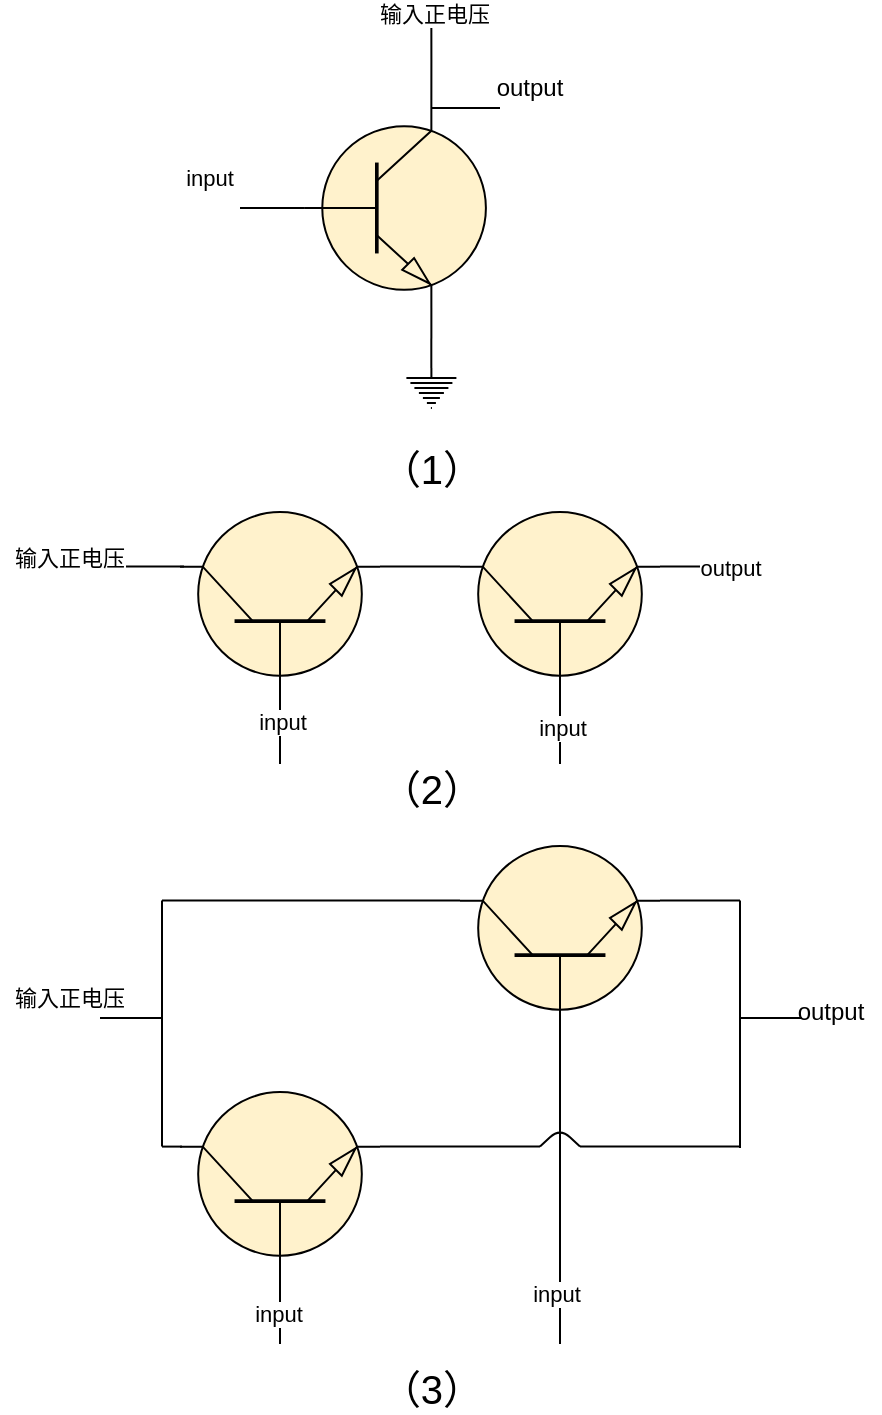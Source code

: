 <mxfile version="13.9.2" type="github">
  <diagram id="jFcEyuDrSQIgBu0H3Bs7" name="第 1 页">
    <mxGraphModel dx="1527" dy="981" grid="1" gridSize="10" guides="1" tooltips="1" connect="1" arrows="1" fold="1" page="1" pageScale="1" pageWidth="827" pageHeight="1169" math="0" shadow="0">
      <root>
        <mxCell id="0" />
        <mxCell id="1" parent="0" />
        <mxCell id="eG7onB4RgxSl1z6h0Bb2-2" style="edgeStyle=orthogonalEdgeStyle;rounded=0;orthogonalLoop=1;jettySize=auto;html=1;exitX=0.7;exitY=0;exitDx=0;exitDy=0;exitPerimeter=0;endArrow=none;endFill=0;" edge="1" parent="1" source="eG7onB4RgxSl1z6h0Bb2-1">
          <mxGeometry relative="1" as="geometry">
            <mxPoint x="335.667" y="120" as="targetPoint" />
          </mxGeometry>
        </mxCell>
        <mxCell id="eG7onB4RgxSl1z6h0Bb2-48" value="输入正电压" style="edgeLabel;html=1;align=center;verticalAlign=middle;resizable=0;points=[];" vertex="1" connectable="0" parent="eG7onB4RgxSl1z6h0Bb2-2">
          <mxGeometry x="0.899" y="-1" relative="1" as="geometry">
            <mxPoint as="offset" />
          </mxGeometry>
        </mxCell>
        <mxCell id="eG7onB4RgxSl1z6h0Bb2-4" style="edgeStyle=orthogonalEdgeStyle;rounded=0;orthogonalLoop=1;jettySize=auto;html=1;exitX=0.7;exitY=0;exitDx=0;exitDy=0;exitPerimeter=0;endArrow=none;endFill=0;" edge="1" parent="1" source="eG7onB4RgxSl1z6h0Bb2-1">
          <mxGeometry relative="1" as="geometry">
            <mxPoint x="370" y="170" as="targetPoint" />
          </mxGeometry>
        </mxCell>
        <mxCell id="eG7onB4RgxSl1z6h0Bb2-5" style="edgeStyle=orthogonalEdgeStyle;rounded=0;orthogonalLoop=1;jettySize=auto;html=1;exitX=0.7;exitY=1;exitDx=0;exitDy=0;exitPerimeter=0;endArrow=none;endFill=0;" edge="1" parent="1" source="eG7onB4RgxSl1z6h0Bb2-1">
          <mxGeometry relative="1" as="geometry">
            <mxPoint x="335.667" y="300" as="targetPoint" />
          </mxGeometry>
        </mxCell>
        <mxCell id="eG7onB4RgxSl1z6h0Bb2-6" style="edgeStyle=orthogonalEdgeStyle;rounded=0;orthogonalLoop=1;jettySize=auto;html=1;exitX=0;exitY=0.5;exitDx=0;exitDy=0;exitPerimeter=0;endArrow=none;endFill=0;" edge="1" parent="1" source="eG7onB4RgxSl1z6h0Bb2-1">
          <mxGeometry relative="1" as="geometry">
            <mxPoint x="240" y="220" as="targetPoint" />
          </mxGeometry>
        </mxCell>
        <mxCell id="eG7onB4RgxSl1z6h0Bb2-1" value="" style="verticalLabelPosition=bottom;shadow=0;dashed=0;align=center;html=1;verticalAlign=top;shape=mxgraph.electrical.transistors.npn_transistor_1;fillColor=#FFF2CC;" vertex="1" parent="1">
          <mxGeometry x="270" y="170" width="95" height="100" as="geometry" />
        </mxCell>
        <mxCell id="eG7onB4RgxSl1z6h0Bb2-7" value="" style="pointerEvents=1;verticalLabelPosition=bottom;shadow=0;dashed=0;align=center;html=1;verticalAlign=top;shape=mxgraph.electrical.signal_sources.protective_earth;" vertex="1" parent="1">
          <mxGeometry x="323.2" y="300" width="25" height="20" as="geometry" />
        </mxCell>
        <mxCell id="eG7onB4RgxSl1z6h0Bb2-22" style="edgeStyle=orthogonalEdgeStyle;rounded=0;orthogonalLoop=1;jettySize=auto;html=1;exitX=0;exitY=0.5;exitDx=0;exitDy=0;exitPerimeter=0;endArrow=none;endFill=0;" edge="1" parent="1">
          <mxGeometry relative="1" as="geometry">
            <mxPoint x="260" y="498" as="targetPoint" />
            <mxPoint x="260" y="463" as="sourcePoint" />
          </mxGeometry>
        </mxCell>
        <mxCell id="eG7onB4RgxSl1z6h0Bb2-25" value="input" style="edgeLabel;html=1;align=center;verticalAlign=middle;resizable=0;points=[];" vertex="1" connectable="0" parent="eG7onB4RgxSl1z6h0Bb2-22">
          <mxGeometry x="-0.216" y="1" relative="1" as="geometry">
            <mxPoint as="offset" />
          </mxGeometry>
        </mxCell>
        <mxCell id="eG7onB4RgxSl1z6h0Bb2-8" value="" style="verticalLabelPosition=bottom;shadow=0;dashed=0;align=center;html=1;verticalAlign=top;shape=mxgraph.electrical.transistors.npn_transistor_1;direction=north;fillColor=#FFF2CC;" vertex="1" parent="1">
          <mxGeometry x="210" y="370" width="100" height="95" as="geometry" />
        </mxCell>
        <mxCell id="eG7onB4RgxSl1z6h0Bb2-15" style="edgeStyle=orthogonalEdgeStyle;rounded=0;orthogonalLoop=1;jettySize=auto;html=1;exitX=0;exitY=0.5;exitDx=0;exitDy=0;exitPerimeter=0;endArrow=none;endFill=0;" edge="1" parent="1">
          <mxGeometry relative="1" as="geometry">
            <mxPoint x="179.95" y="399.3" as="targetPoint" />
            <mxPoint x="211.995" y="399.3" as="sourcePoint" />
          </mxGeometry>
        </mxCell>
        <mxCell id="eG7onB4RgxSl1z6h0Bb2-23" style="edgeStyle=orthogonalEdgeStyle;rounded=0;orthogonalLoop=1;jettySize=auto;html=1;exitX=0;exitY=0.5;exitDx=0;exitDy=0;exitPerimeter=0;endArrow=none;endFill=0;" edge="1" parent="1">
          <mxGeometry relative="1" as="geometry">
            <mxPoint x="400" y="498" as="targetPoint" />
            <mxPoint x="400" y="463" as="sourcePoint" />
          </mxGeometry>
        </mxCell>
        <mxCell id="eG7onB4RgxSl1z6h0Bb2-24" value="input" style="edgeLabel;html=1;align=center;verticalAlign=middle;resizable=0;points=[];" vertex="1" connectable="0" parent="eG7onB4RgxSl1z6h0Bb2-23">
          <mxGeometry x="-0.053" y="1" relative="1" as="geometry">
            <mxPoint as="offset" />
          </mxGeometry>
        </mxCell>
        <mxCell id="eG7onB4RgxSl1z6h0Bb2-16" value="" style="verticalLabelPosition=bottom;shadow=0;dashed=0;align=center;html=1;verticalAlign=top;shape=mxgraph.electrical.transistors.npn_transistor_1;direction=north;fillColor=#FFF2CC;" vertex="1" parent="1">
          <mxGeometry x="350" y="370" width="100" height="95" as="geometry" />
        </mxCell>
        <mxCell id="eG7onB4RgxSl1z6h0Bb2-18" style="edgeStyle=orthogonalEdgeStyle;rounded=0;orthogonalLoop=1;jettySize=auto;html=1;endArrow=none;endFill=0;" edge="1" parent="1">
          <mxGeometry relative="1" as="geometry">
            <mxPoint x="310" y="399.3" as="targetPoint" />
            <mxPoint x="350" y="399.3" as="sourcePoint" />
            <Array as="points">
              <mxPoint x="330" y="400" />
            </Array>
          </mxGeometry>
        </mxCell>
        <mxCell id="eG7onB4RgxSl1z6h0Bb2-19" style="edgeStyle=orthogonalEdgeStyle;rounded=0;orthogonalLoop=1;jettySize=auto;html=1;endArrow=none;endFill=0;" edge="1" parent="1">
          <mxGeometry relative="1" as="geometry">
            <mxPoint x="450" y="399.3" as="targetPoint" />
            <mxPoint x="490" y="399.3" as="sourcePoint" />
            <Array as="points">
              <mxPoint x="470" y="400" />
              <mxPoint x="470" y="400" />
            </Array>
          </mxGeometry>
        </mxCell>
        <mxCell id="eG7onB4RgxSl1z6h0Bb2-28" value="output" style="edgeLabel;html=1;align=center;verticalAlign=middle;resizable=0;points=[];" vertex="1" connectable="0" parent="eG7onB4RgxSl1z6h0Bb2-19">
          <mxGeometry y="15" relative="1" as="geometry">
            <mxPoint x="15" y="-15" as="offset" />
          </mxGeometry>
        </mxCell>
        <mxCell id="eG7onB4RgxSl1z6h0Bb2-27" value="&lt;span style=&quot;font-size: 11px ; background-color: rgb(255 , 255 , 255)&quot;&gt;输入正电压&lt;/span&gt;" style="text;html=1;strokeColor=none;fillColor=none;align=center;verticalAlign=middle;whiteSpace=wrap;rounded=0;" vertex="1" parent="1">
          <mxGeometry x="120" y="380" width="70" height="30" as="geometry" />
        </mxCell>
        <mxCell id="eG7onB4RgxSl1z6h0Bb2-37" style="edgeStyle=orthogonalEdgeStyle;rounded=0;orthogonalLoop=1;jettySize=auto;html=1;exitX=0;exitY=0.5;exitDx=0;exitDy=0;exitPerimeter=0;endArrow=none;endFill=0;" edge="1" parent="1">
          <mxGeometry relative="1" as="geometry">
            <mxPoint x="260" y="788" as="targetPoint" />
            <mxPoint x="260" y="753" as="sourcePoint" />
          </mxGeometry>
        </mxCell>
        <mxCell id="eG7onB4RgxSl1z6h0Bb2-52" value="input" style="edgeLabel;html=1;align=center;verticalAlign=middle;resizable=0;points=[];" vertex="1" connectable="0" parent="eG7onB4RgxSl1z6h0Bb2-37">
          <mxGeometry x="0.15" y="-1" relative="1" as="geometry">
            <mxPoint as="offset" />
          </mxGeometry>
        </mxCell>
        <mxCell id="eG7onB4RgxSl1z6h0Bb2-29" value="" style="verticalLabelPosition=bottom;shadow=0;dashed=0;align=center;html=1;verticalAlign=top;shape=mxgraph.electrical.transistors.npn_transistor_1;direction=north;fillColor=#FFF2CC;" vertex="1" parent="1">
          <mxGeometry x="210" y="660" width="100" height="95" as="geometry" />
        </mxCell>
        <mxCell id="eG7onB4RgxSl1z6h0Bb2-36" style="edgeStyle=orthogonalEdgeStyle;rounded=0;orthogonalLoop=1;jettySize=auto;html=1;exitX=0;exitY=0.5;exitDx=0;exitDy=0;exitPerimeter=0;endArrow=none;endFill=0;" edge="1" parent="1">
          <mxGeometry relative="1" as="geometry">
            <mxPoint x="400" y="788" as="targetPoint" />
            <mxPoint x="400" y="630" as="sourcePoint" />
          </mxGeometry>
        </mxCell>
        <mxCell id="eG7onB4RgxSl1z6h0Bb2-53" value="input" style="edgeLabel;html=1;align=center;verticalAlign=middle;resizable=0;points=[];" vertex="1" connectable="0" parent="eG7onB4RgxSl1z6h0Bb2-36">
          <mxGeometry x="0.678" y="-2" relative="1" as="geometry">
            <mxPoint as="offset" />
          </mxGeometry>
        </mxCell>
        <mxCell id="eG7onB4RgxSl1z6h0Bb2-30" value="" style="verticalLabelPosition=bottom;shadow=0;dashed=0;align=center;html=1;verticalAlign=top;shape=mxgraph.electrical.transistors.npn_transistor_1;direction=north;fillColor=#FFF2CC;" vertex="1" parent="1">
          <mxGeometry x="350" y="537" width="100" height="95" as="geometry" />
        </mxCell>
        <mxCell id="eG7onB4RgxSl1z6h0Bb2-32" value="" style="endArrow=none;html=1;" edge="1" parent="1">
          <mxGeometry width="50" height="50" relative="1" as="geometry">
            <mxPoint x="201" y="566.3" as="sourcePoint" />
            <mxPoint x="350" y="566.3" as="targetPoint" />
          </mxGeometry>
        </mxCell>
        <mxCell id="eG7onB4RgxSl1z6h0Bb2-33" value="" style="endArrow=none;html=1;" edge="1" parent="1">
          <mxGeometry width="50" height="50" relative="1" as="geometry">
            <mxPoint x="201" y="689.3" as="sourcePoint" />
            <mxPoint x="211" y="689.3" as="targetPoint" />
          </mxGeometry>
        </mxCell>
        <mxCell id="eG7onB4RgxSl1z6h0Bb2-34" value="" style="endArrow=none;html=1;" edge="1" parent="1">
          <mxGeometry width="50" height="50" relative="1" as="geometry">
            <mxPoint x="201" y="689.3" as="sourcePoint" />
            <mxPoint x="201" y="566.3" as="targetPoint" />
          </mxGeometry>
        </mxCell>
        <mxCell id="eG7onB4RgxSl1z6h0Bb2-35" value="" style="endArrow=none;html=1;" edge="1" parent="1">
          <mxGeometry width="50" height="50" relative="1" as="geometry">
            <mxPoint x="170" y="625" as="sourcePoint" />
            <mxPoint x="201" y="625" as="targetPoint" />
          </mxGeometry>
        </mxCell>
        <mxCell id="eG7onB4RgxSl1z6h0Bb2-39" value="" style="endArrow=none;html=1;" edge="1" parent="1">
          <mxGeometry width="50" height="50" relative="1" as="geometry">
            <mxPoint x="390" y="689.3" as="sourcePoint" />
            <mxPoint x="410" y="689.3" as="targetPoint" />
            <Array as="points">
              <mxPoint x="400" y="680" />
            </Array>
          </mxGeometry>
        </mxCell>
        <mxCell id="eG7onB4RgxSl1z6h0Bb2-40" value="" style="endArrow=none;html=1;" edge="1" parent="1">
          <mxGeometry width="50" height="50" relative="1" as="geometry">
            <mxPoint x="310" y="689.3" as="sourcePoint" />
            <mxPoint x="390" y="689.3" as="targetPoint" />
          </mxGeometry>
        </mxCell>
        <mxCell id="eG7onB4RgxSl1z6h0Bb2-41" value="" style="endArrow=none;html=1;" edge="1" parent="1">
          <mxGeometry width="50" height="50" relative="1" as="geometry">
            <mxPoint x="410" y="689.3" as="sourcePoint" />
            <mxPoint x="490" y="689.3" as="targetPoint" />
          </mxGeometry>
        </mxCell>
        <mxCell id="eG7onB4RgxSl1z6h0Bb2-42" value="" style="endArrow=none;html=1;" edge="1" parent="1">
          <mxGeometry width="50" height="50" relative="1" as="geometry">
            <mxPoint x="450" y="566.3" as="sourcePoint" />
            <mxPoint x="490" y="566.3" as="targetPoint" />
          </mxGeometry>
        </mxCell>
        <mxCell id="eG7onB4RgxSl1z6h0Bb2-43" value="" style="endArrow=none;html=1;" edge="1" parent="1">
          <mxGeometry width="50" height="50" relative="1" as="geometry">
            <mxPoint x="490" y="690" as="sourcePoint" />
            <mxPoint x="490" y="566.3" as="targetPoint" />
          </mxGeometry>
        </mxCell>
        <mxCell id="eG7onB4RgxSl1z6h0Bb2-44" value="" style="endArrow=none;html=1;" edge="1" parent="1">
          <mxGeometry width="50" height="50" relative="1" as="geometry">
            <mxPoint x="490" y="625" as="sourcePoint" />
            <mxPoint x="521" y="625" as="targetPoint" />
          </mxGeometry>
        </mxCell>
        <mxCell id="eG7onB4RgxSl1z6h0Bb2-45" value="&lt;span style=&quot;font-size: 11px ; background-color: rgb(255 , 255 , 255)&quot;&gt;输入正电压&lt;/span&gt;" style="text;html=1;strokeColor=none;fillColor=none;align=center;verticalAlign=middle;whiteSpace=wrap;rounded=0;" vertex="1" parent="1">
          <mxGeometry x="120" y="600" width="70" height="30" as="geometry" />
        </mxCell>
        <mxCell id="eG7onB4RgxSl1z6h0Bb2-46" value="&lt;span style=&quot;font-size: 11px ; background-color: rgb(255 , 255 , 255)&quot;&gt;input&lt;/span&gt;" style="text;html=1;strokeColor=none;fillColor=none;align=center;verticalAlign=middle;whiteSpace=wrap;rounded=0;" vertex="1" parent="1">
          <mxGeometry x="190" y="190" width="70" height="30" as="geometry" />
        </mxCell>
        <mxCell id="eG7onB4RgxSl1z6h0Bb2-47" value="output" style="text;html=1;strokeColor=none;fillColor=none;align=center;verticalAlign=middle;whiteSpace=wrap;rounded=0;" vertex="1" parent="1">
          <mxGeometry x="365" y="150" width="40" height="20" as="geometry" />
        </mxCell>
        <mxCell id="eG7onB4RgxSl1z6h0Bb2-49" value="&lt;font style=&quot;font-size: 20px&quot;&gt;（1）&lt;/font&gt;" style="text;html=1;strokeColor=none;fillColor=none;align=center;verticalAlign=middle;whiteSpace=wrap;rounded=0;" vertex="1" parent="1">
          <mxGeometry x="316" y="340" width="40" height="20" as="geometry" />
        </mxCell>
        <mxCell id="eG7onB4RgxSl1z6h0Bb2-50" value="&lt;font style=&quot;font-size: 20px&quot;&gt;（2）&lt;/font&gt;" style="text;html=1;strokeColor=none;fillColor=none;align=center;verticalAlign=middle;whiteSpace=wrap;rounded=0;" vertex="1" parent="1">
          <mxGeometry x="315.7" y="500" width="40" height="20" as="geometry" />
        </mxCell>
        <mxCell id="eG7onB4RgxSl1z6h0Bb2-51" value="&lt;font style=&quot;font-size: 20px&quot;&gt;（3）&lt;/font&gt;" style="text;html=1;strokeColor=none;fillColor=none;align=center;verticalAlign=middle;whiteSpace=wrap;rounded=0;" vertex="1" parent="1">
          <mxGeometry x="316" y="800" width="40" height="20" as="geometry" />
        </mxCell>
        <mxCell id="eG7onB4RgxSl1z6h0Bb2-54" value="output" style="text;html=1;align=center;verticalAlign=middle;resizable=0;points=[];autosize=1;" vertex="1" parent="1">
          <mxGeometry x="510" y="612" width="50" height="20" as="geometry" />
        </mxCell>
      </root>
    </mxGraphModel>
  </diagram>
</mxfile>
